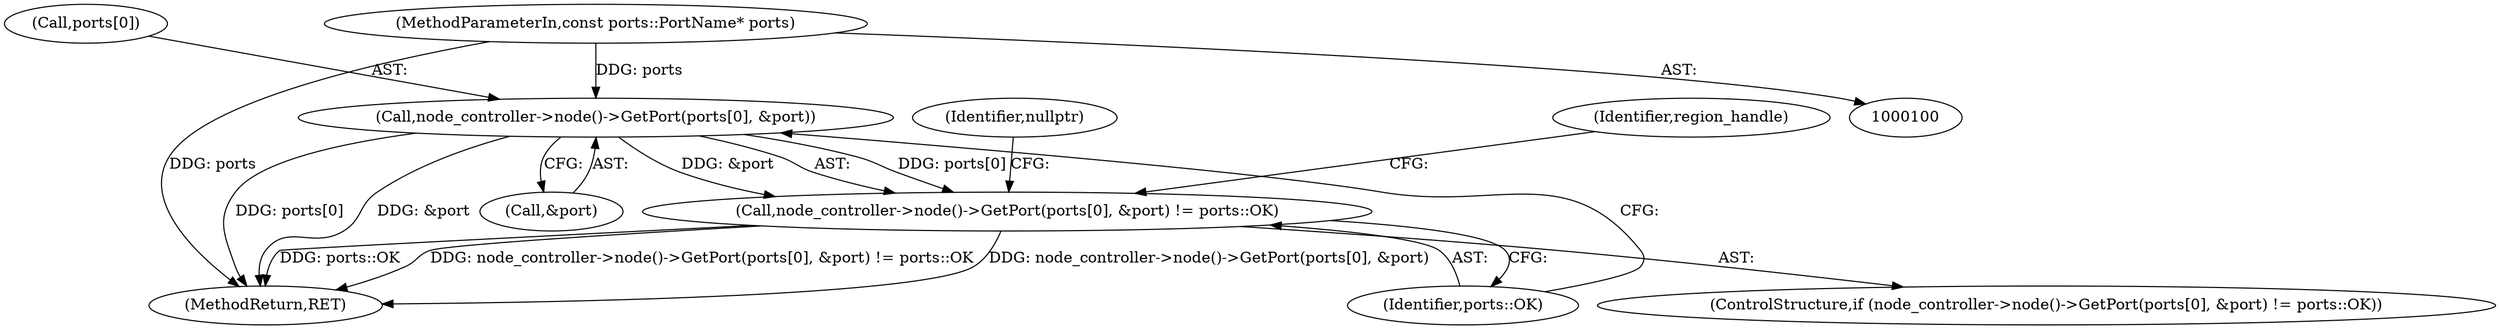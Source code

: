 digraph "0_Chrome_66e24a8793615bd9d5c238b1745b093090e1f72d_0@array" {
"1000186" [label="(Call,node_controller->node()->GetPort(ports[0], &port))"];
"1000103" [label="(MethodParameterIn,const ports::PortName* ports)"];
"1000185" [label="(Call,node_controller->node()->GetPort(ports[0], &port) != ports::OK)"];
"1000190" [label="(Call,&port)"];
"1000184" [label="(ControlStructure,if (node_controller->node()->GetPort(ports[0], &port) != ports::OK))"];
"1000186" [label="(Call,node_controller->node()->GetPort(ports[0], &port))"];
"1000185" [label="(Call,node_controller->node()->GetPort(ports[0], &port) != ports::OK)"];
"1000288" [label="(MethodReturn,RET)"];
"1000197" [label="(Identifier,region_handle)"];
"1000103" [label="(MethodParameterIn,const ports::PortName* ports)"];
"1000187" [label="(Call,ports[0])"];
"1000192" [label="(Identifier,ports::OK)"];
"1000194" [label="(Identifier,nullptr)"];
"1000186" -> "1000185"  [label="AST: "];
"1000186" -> "1000190"  [label="CFG: "];
"1000187" -> "1000186"  [label="AST: "];
"1000190" -> "1000186"  [label="AST: "];
"1000192" -> "1000186"  [label="CFG: "];
"1000186" -> "1000288"  [label="DDG: ports[0]"];
"1000186" -> "1000288"  [label="DDG: &port"];
"1000186" -> "1000185"  [label="DDG: ports[0]"];
"1000186" -> "1000185"  [label="DDG: &port"];
"1000103" -> "1000186"  [label="DDG: ports"];
"1000103" -> "1000100"  [label="AST: "];
"1000103" -> "1000288"  [label="DDG: ports"];
"1000185" -> "1000184"  [label="AST: "];
"1000185" -> "1000192"  [label="CFG: "];
"1000192" -> "1000185"  [label="AST: "];
"1000194" -> "1000185"  [label="CFG: "];
"1000197" -> "1000185"  [label="CFG: "];
"1000185" -> "1000288"  [label="DDG: node_controller->node()->GetPort(ports[0], &port) != ports::OK"];
"1000185" -> "1000288"  [label="DDG: node_controller->node()->GetPort(ports[0], &port)"];
"1000185" -> "1000288"  [label="DDG: ports::OK"];
}
